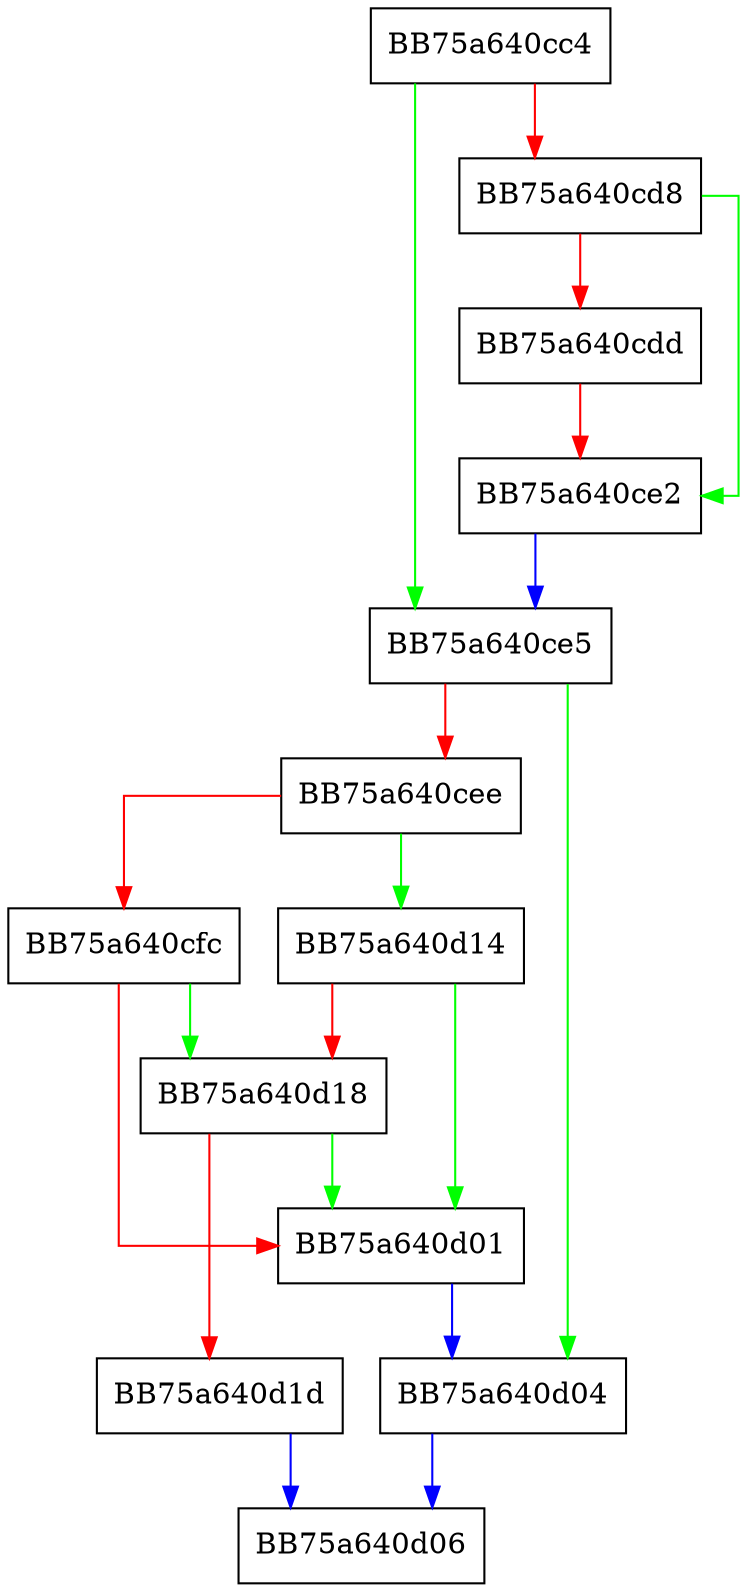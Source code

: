digraph set_jump_policy {
  node [shape="box"];
  graph [splines=ortho];
  BB75a640cc4 -> BB75a640ce5 [color="green"];
  BB75a640cc4 -> BB75a640cd8 [color="red"];
  BB75a640cd8 -> BB75a640ce2 [color="green"];
  BB75a640cd8 -> BB75a640cdd [color="red"];
  BB75a640cdd -> BB75a640ce2 [color="red"];
  BB75a640ce2 -> BB75a640ce5 [color="blue"];
  BB75a640ce5 -> BB75a640d04 [color="green"];
  BB75a640ce5 -> BB75a640cee [color="red"];
  BB75a640cee -> BB75a640d14 [color="green"];
  BB75a640cee -> BB75a640cfc [color="red"];
  BB75a640cfc -> BB75a640d18 [color="green"];
  BB75a640cfc -> BB75a640d01 [color="red"];
  BB75a640d01 -> BB75a640d04 [color="blue"];
  BB75a640d04 -> BB75a640d06 [color="blue"];
  BB75a640d14 -> BB75a640d01 [color="green"];
  BB75a640d14 -> BB75a640d18 [color="red"];
  BB75a640d18 -> BB75a640d01 [color="green"];
  BB75a640d18 -> BB75a640d1d [color="red"];
  BB75a640d1d -> BB75a640d06 [color="blue"];
}